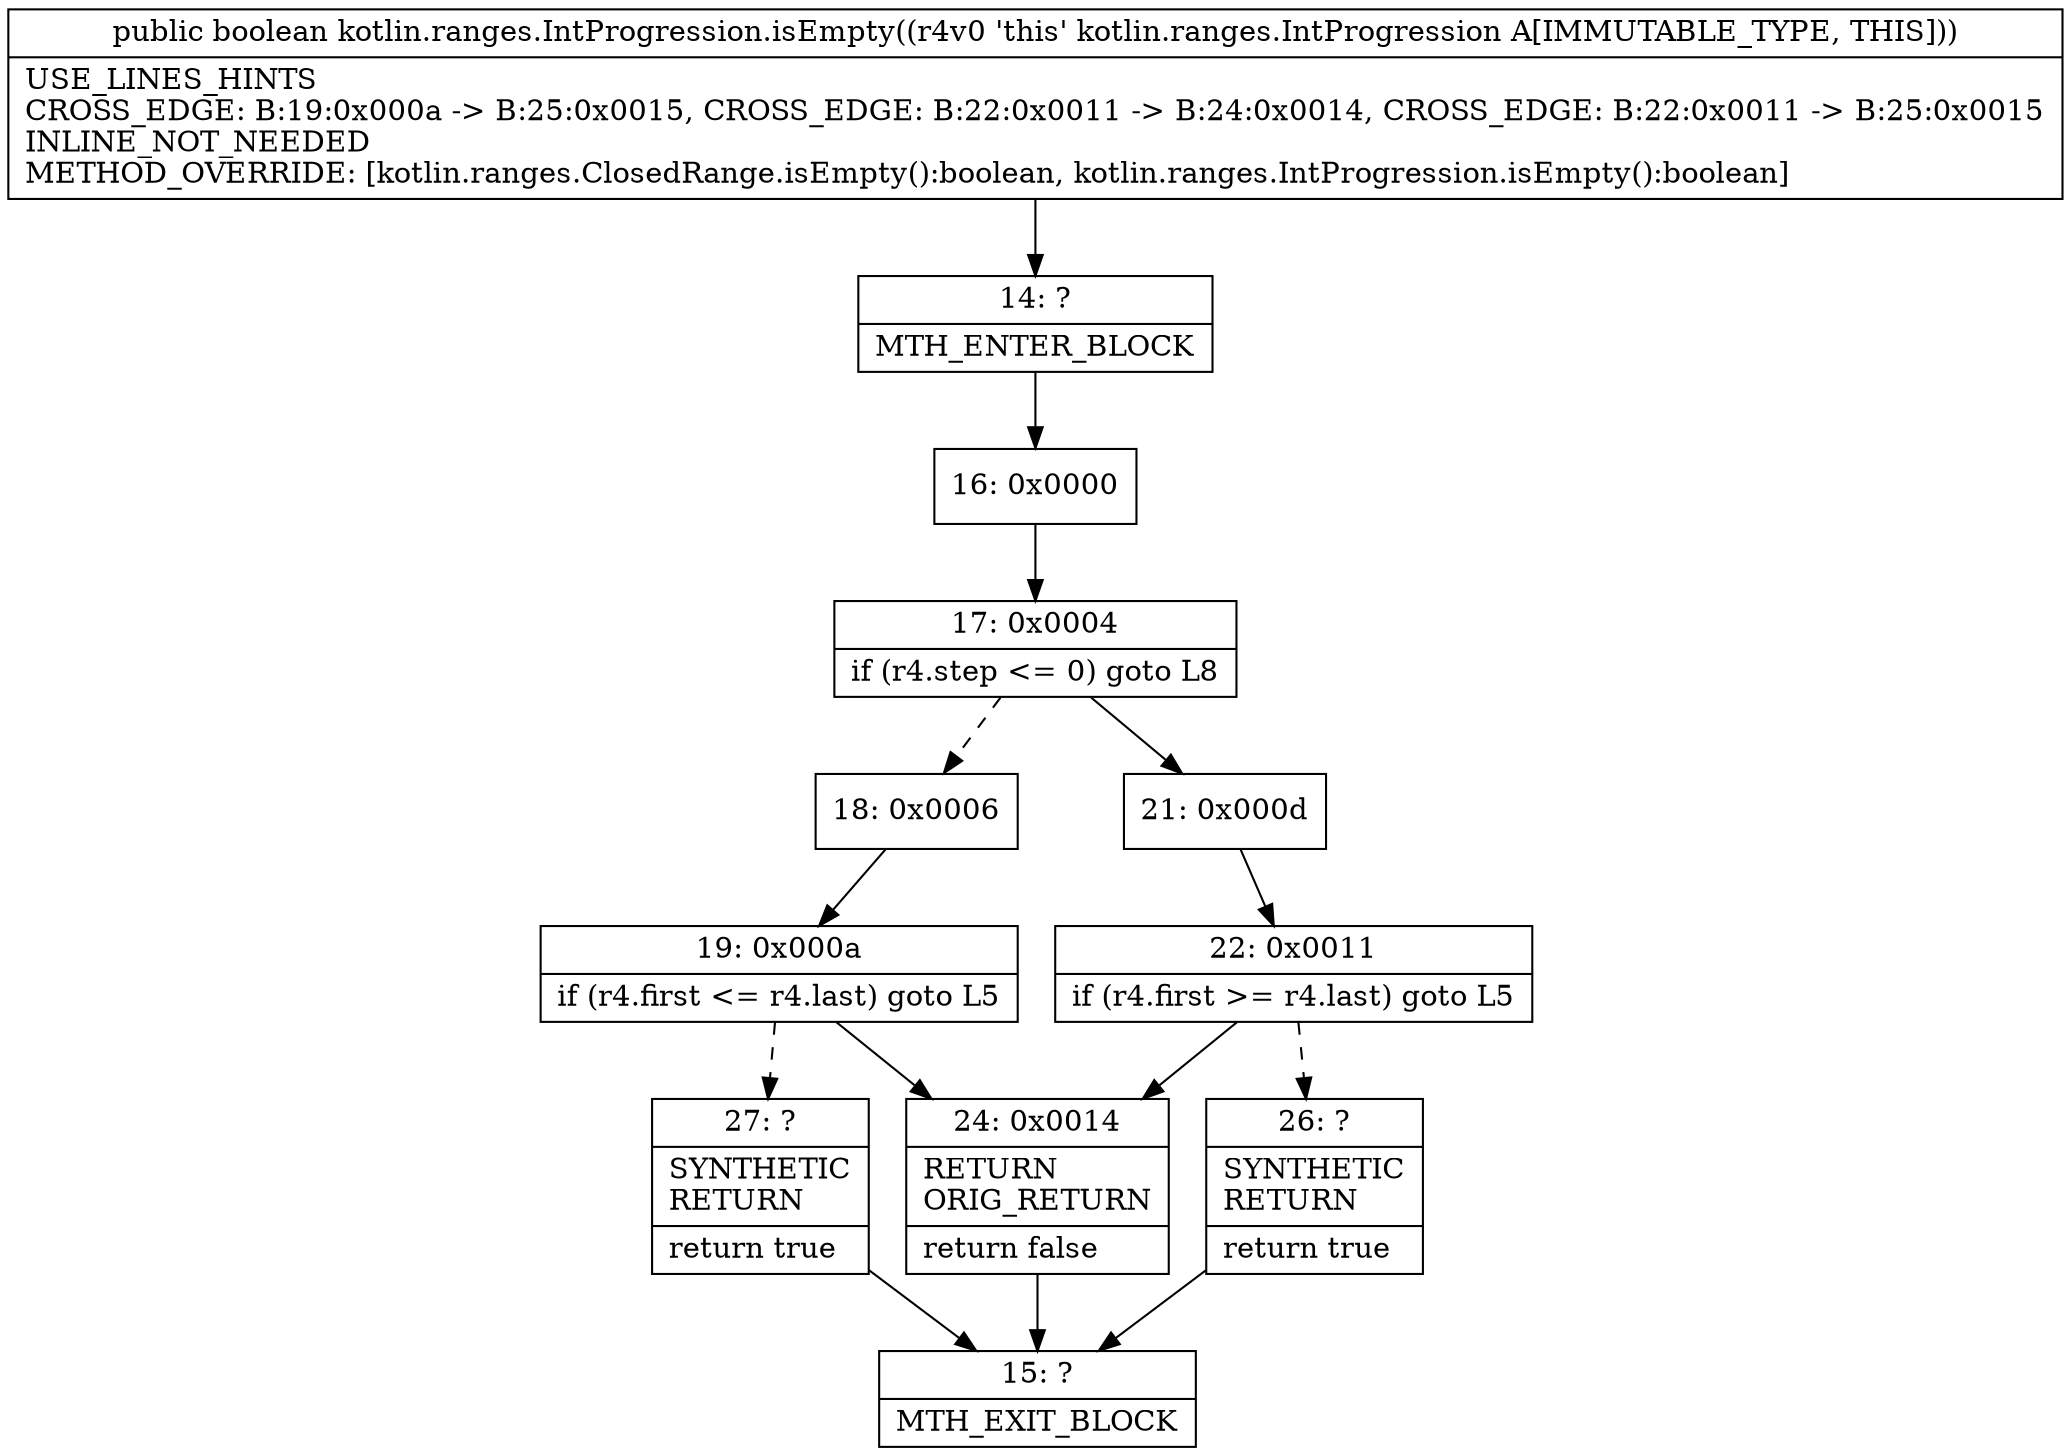 digraph "CFG forkotlin.ranges.IntProgression.isEmpty()Z" {
Node_14 [shape=record,label="{14\:\ ?|MTH_ENTER_BLOCK\l}"];
Node_16 [shape=record,label="{16\:\ 0x0000}"];
Node_17 [shape=record,label="{17\:\ 0x0004|if (r4.step \<= 0) goto L8\l}"];
Node_18 [shape=record,label="{18\:\ 0x0006}"];
Node_19 [shape=record,label="{19\:\ 0x000a|if (r4.first \<= r4.last) goto L5\l}"];
Node_24 [shape=record,label="{24\:\ 0x0014|RETURN\lORIG_RETURN\l|return false\l}"];
Node_15 [shape=record,label="{15\:\ ?|MTH_EXIT_BLOCK\l}"];
Node_27 [shape=record,label="{27\:\ ?|SYNTHETIC\lRETURN\l|return true\l}"];
Node_21 [shape=record,label="{21\:\ 0x000d}"];
Node_22 [shape=record,label="{22\:\ 0x0011|if (r4.first \>= r4.last) goto L5\l}"];
Node_26 [shape=record,label="{26\:\ ?|SYNTHETIC\lRETURN\l|return true\l}"];
MethodNode[shape=record,label="{public boolean kotlin.ranges.IntProgression.isEmpty((r4v0 'this' kotlin.ranges.IntProgression A[IMMUTABLE_TYPE, THIS]))  | USE_LINES_HINTS\lCROSS_EDGE: B:19:0x000a \-\> B:25:0x0015, CROSS_EDGE: B:22:0x0011 \-\> B:24:0x0014, CROSS_EDGE: B:22:0x0011 \-\> B:25:0x0015\lINLINE_NOT_NEEDED\lMETHOD_OVERRIDE: [kotlin.ranges.ClosedRange.isEmpty():boolean, kotlin.ranges.IntProgression.isEmpty():boolean]\l}"];
MethodNode -> Node_14;Node_14 -> Node_16;
Node_16 -> Node_17;
Node_17 -> Node_18[style=dashed];
Node_17 -> Node_21;
Node_18 -> Node_19;
Node_19 -> Node_24;
Node_19 -> Node_27[style=dashed];
Node_24 -> Node_15;
Node_27 -> Node_15;
Node_21 -> Node_22;
Node_22 -> Node_24;
Node_22 -> Node_26[style=dashed];
Node_26 -> Node_15;
}

